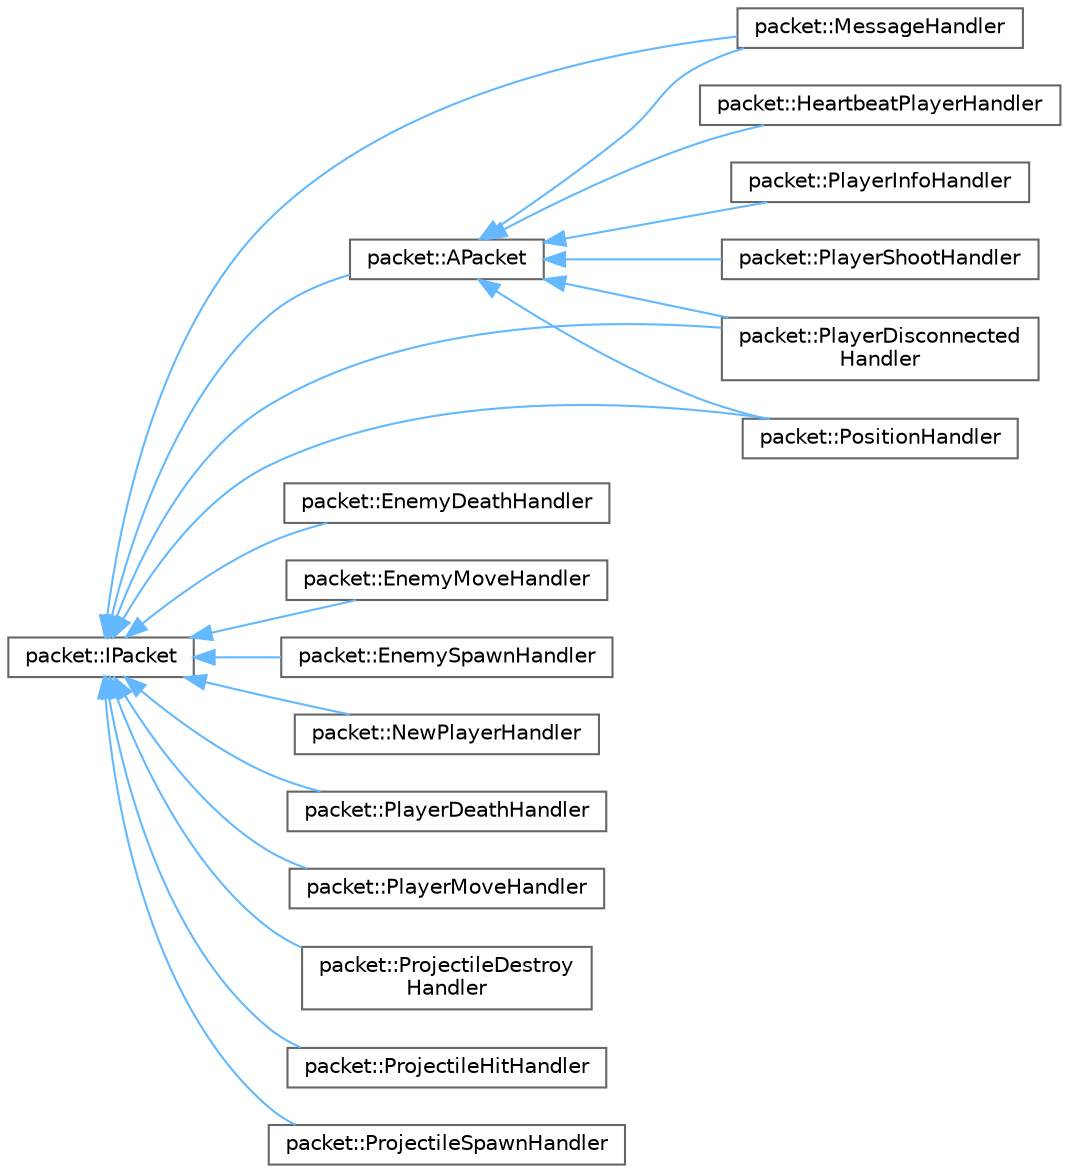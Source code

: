 digraph "Graphical Class Hierarchy"
{
 // LATEX_PDF_SIZE
  bgcolor="transparent";
  edge [fontname=Helvetica,fontsize=10,labelfontname=Helvetica,labelfontsize=10];
  node [fontname=Helvetica,fontsize=10,shape=box,height=0.2,width=0.4];
  rankdir="LR";
  Node0 [id="Node000000",label="packet::IPacket",height=0.2,width=0.4,color="grey40", fillcolor="white", style="filled",URL="$classpacket_1_1_i_packet.html",tooltip=" "];
  Node0 -> Node1 [id="edge13_Node000000_Node000001",dir="back",color="steelblue1",style="solid",tooltip=" "];
  Node1 [id="Node000001",label="packet::APacket",height=0.2,width=0.4,color="grey40", fillcolor="white", style="filled",URL="$classpacket_1_1_a_packet.html",tooltip=" "];
  Node1 -> Node2 [id="edge14_Node000001_Node000002",dir="back",color="steelblue1",style="solid",tooltip=" "];
  Node2 [id="Node000002",label="packet::HeartbeatPlayerHandler",height=0.2,width=0.4,color="grey40", fillcolor="white", style="filled",URL="$classpacket_1_1_heartbeat_player_handler.html",tooltip=" "];
  Node1 -> Node3 [id="edge15_Node000001_Node000003",dir="back",color="steelblue1",style="solid",tooltip=" "];
  Node3 [id="Node000003",label="packet::MessageHandler",height=0.2,width=0.4,color="grey40", fillcolor="white", style="filled",URL="$classpacket_1_1_message_handler.html",tooltip=" "];
  Node1 -> Node4 [id="edge16_Node000001_Node000004",dir="back",color="steelblue1",style="solid",tooltip=" "];
  Node4 [id="Node000004",label="packet::PlayerDisconnected\lHandler",height=0.2,width=0.4,color="grey40", fillcolor="white", style="filled",URL="$classpacket_1_1_player_disconnected_handler.html",tooltip=" "];
  Node1 -> Node5 [id="edge17_Node000001_Node000005",dir="back",color="steelblue1",style="solid",tooltip=" "];
  Node5 [id="Node000005",label="packet::PlayerInfoHandler",height=0.2,width=0.4,color="grey40", fillcolor="white", style="filled",URL="$classpacket_1_1_player_info_handler.html",tooltip=" "];
  Node1 -> Node6 [id="edge18_Node000001_Node000006",dir="back",color="steelblue1",style="solid",tooltip=" "];
  Node6 [id="Node000006",label="packet::PlayerShootHandler",height=0.2,width=0.4,color="grey40", fillcolor="white", style="filled",URL="$classpacket_1_1_player_shoot_handler.html",tooltip=" "];
  Node1 -> Node7 [id="edge19_Node000001_Node000007",dir="back",color="steelblue1",style="solid",tooltip=" "];
  Node7 [id="Node000007",label="packet::PositionHandler",height=0.2,width=0.4,color="grey40", fillcolor="white", style="filled",URL="$classpacket_1_1_position_handler.html",tooltip=" "];
  Node0 -> Node8 [id="edge20_Node000000_Node000008",dir="back",color="steelblue1",style="solid",tooltip=" "];
  Node8 [id="Node000008",label="packet::EnemyDeathHandler",height=0.2,width=0.4,color="grey40", fillcolor="white", style="filled",URL="$classpacket_1_1_enemy_death_handler.html",tooltip=" "];
  Node0 -> Node9 [id="edge21_Node000000_Node000009",dir="back",color="steelblue1",style="solid",tooltip=" "];
  Node9 [id="Node000009",label="packet::EnemyMoveHandler",height=0.2,width=0.4,color="grey40", fillcolor="white", style="filled",URL="$classpacket_1_1_enemy_move_handler.html",tooltip=" "];
  Node0 -> Node10 [id="edge22_Node000000_Node000010",dir="back",color="steelblue1",style="solid",tooltip=" "];
  Node10 [id="Node000010",label="packet::EnemySpawnHandler",height=0.2,width=0.4,color="grey40", fillcolor="white", style="filled",URL="$classpacket_1_1_enemy_spawn_handler.html",tooltip=" "];
  Node0 -> Node3 [id="edge23_Node000000_Node000003",dir="back",color="steelblue1",style="solid",tooltip=" "];
  Node0 -> Node11 [id="edge24_Node000000_Node000011",dir="back",color="steelblue1",style="solid",tooltip=" "];
  Node11 [id="Node000011",label="packet::NewPlayerHandler",height=0.2,width=0.4,color="grey40", fillcolor="white", style="filled",URL="$classpacket_1_1_new_player_handler.html",tooltip=" "];
  Node0 -> Node12 [id="edge25_Node000000_Node000012",dir="back",color="steelblue1",style="solid",tooltip=" "];
  Node12 [id="Node000012",label="packet::PlayerDeathHandler",height=0.2,width=0.4,color="grey40", fillcolor="white", style="filled",URL="$classpacket_1_1_player_death_handler.html",tooltip=" "];
  Node0 -> Node4 [id="edge26_Node000000_Node000004",dir="back",color="steelblue1",style="solid",tooltip=" "];
  Node0 -> Node13 [id="edge27_Node000000_Node000013",dir="back",color="steelblue1",style="solid",tooltip=" "];
  Node13 [id="Node000013",label="packet::PlayerMoveHandler",height=0.2,width=0.4,color="grey40", fillcolor="white", style="filled",URL="$classpacket_1_1_player_move_handler.html",tooltip=" "];
  Node0 -> Node7 [id="edge28_Node000000_Node000007",dir="back",color="steelblue1",style="solid",tooltip=" "];
  Node0 -> Node14 [id="edge29_Node000000_Node000014",dir="back",color="steelblue1",style="solid",tooltip=" "];
  Node14 [id="Node000014",label="packet::ProjectileDestroy\lHandler",height=0.2,width=0.4,color="grey40", fillcolor="white", style="filled",URL="$classpacket_1_1_projectile_destroy_handler.html",tooltip=" "];
  Node0 -> Node15 [id="edge30_Node000000_Node000015",dir="back",color="steelblue1",style="solid",tooltip=" "];
  Node15 [id="Node000015",label="packet::ProjectileHitHandler",height=0.2,width=0.4,color="grey40", fillcolor="white", style="filled",URL="$classpacket_1_1_projectile_hit_handler.html",tooltip=" "];
  Node0 -> Node16 [id="edge31_Node000000_Node000016",dir="back",color="steelblue1",style="solid",tooltip=" "];
  Node16 [id="Node000016",label="packet::ProjectileSpawnHandler",height=0.2,width=0.4,color="grey40", fillcolor="white", style="filled",URL="$classpacket_1_1_projectile_spawn_handler.html",tooltip=" "];
}
